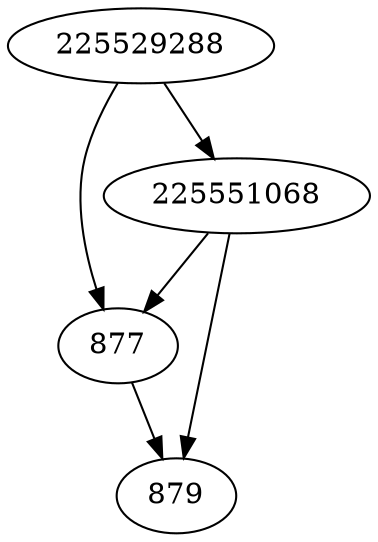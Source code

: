 strict digraph  {
225529288;
225551068;
877;
879;
225529288 -> 877;
225529288 -> 225551068;
225551068 -> 877;
225551068 -> 879;
877 -> 879;
}
